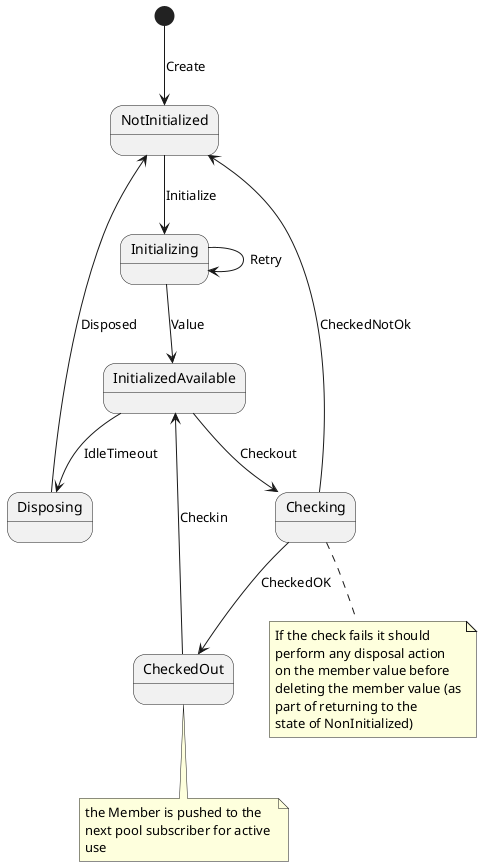 @startuml

[*] --> NotInitialized: Create
NotInitialized --> Initializing: Initialize
Initializing --> InitializedAvailable: Value
Initializing --> Initializing: Retry
InitializedAvailable --> Checking: Checkout
Checking --> NotInitialized: CheckedNotOk
Checking --> CheckedOut: CheckedOK
InitializedAvailable --> Disposing: IdleTimeout 
Disposing --> NotInitialized: Disposed
CheckedOut --> InitializedAvailable: Checkin

note bottom of Checking
  If the check fails it should
  perform any disposal action
  on the member value before 
  deleting the member value (as
  part of returning to the 
  state of NonInitialized)
end note

note bottom of CheckedOut
  the Member is pushed to the 
  next pool subscriber for active 
  use
end note
@enduml

